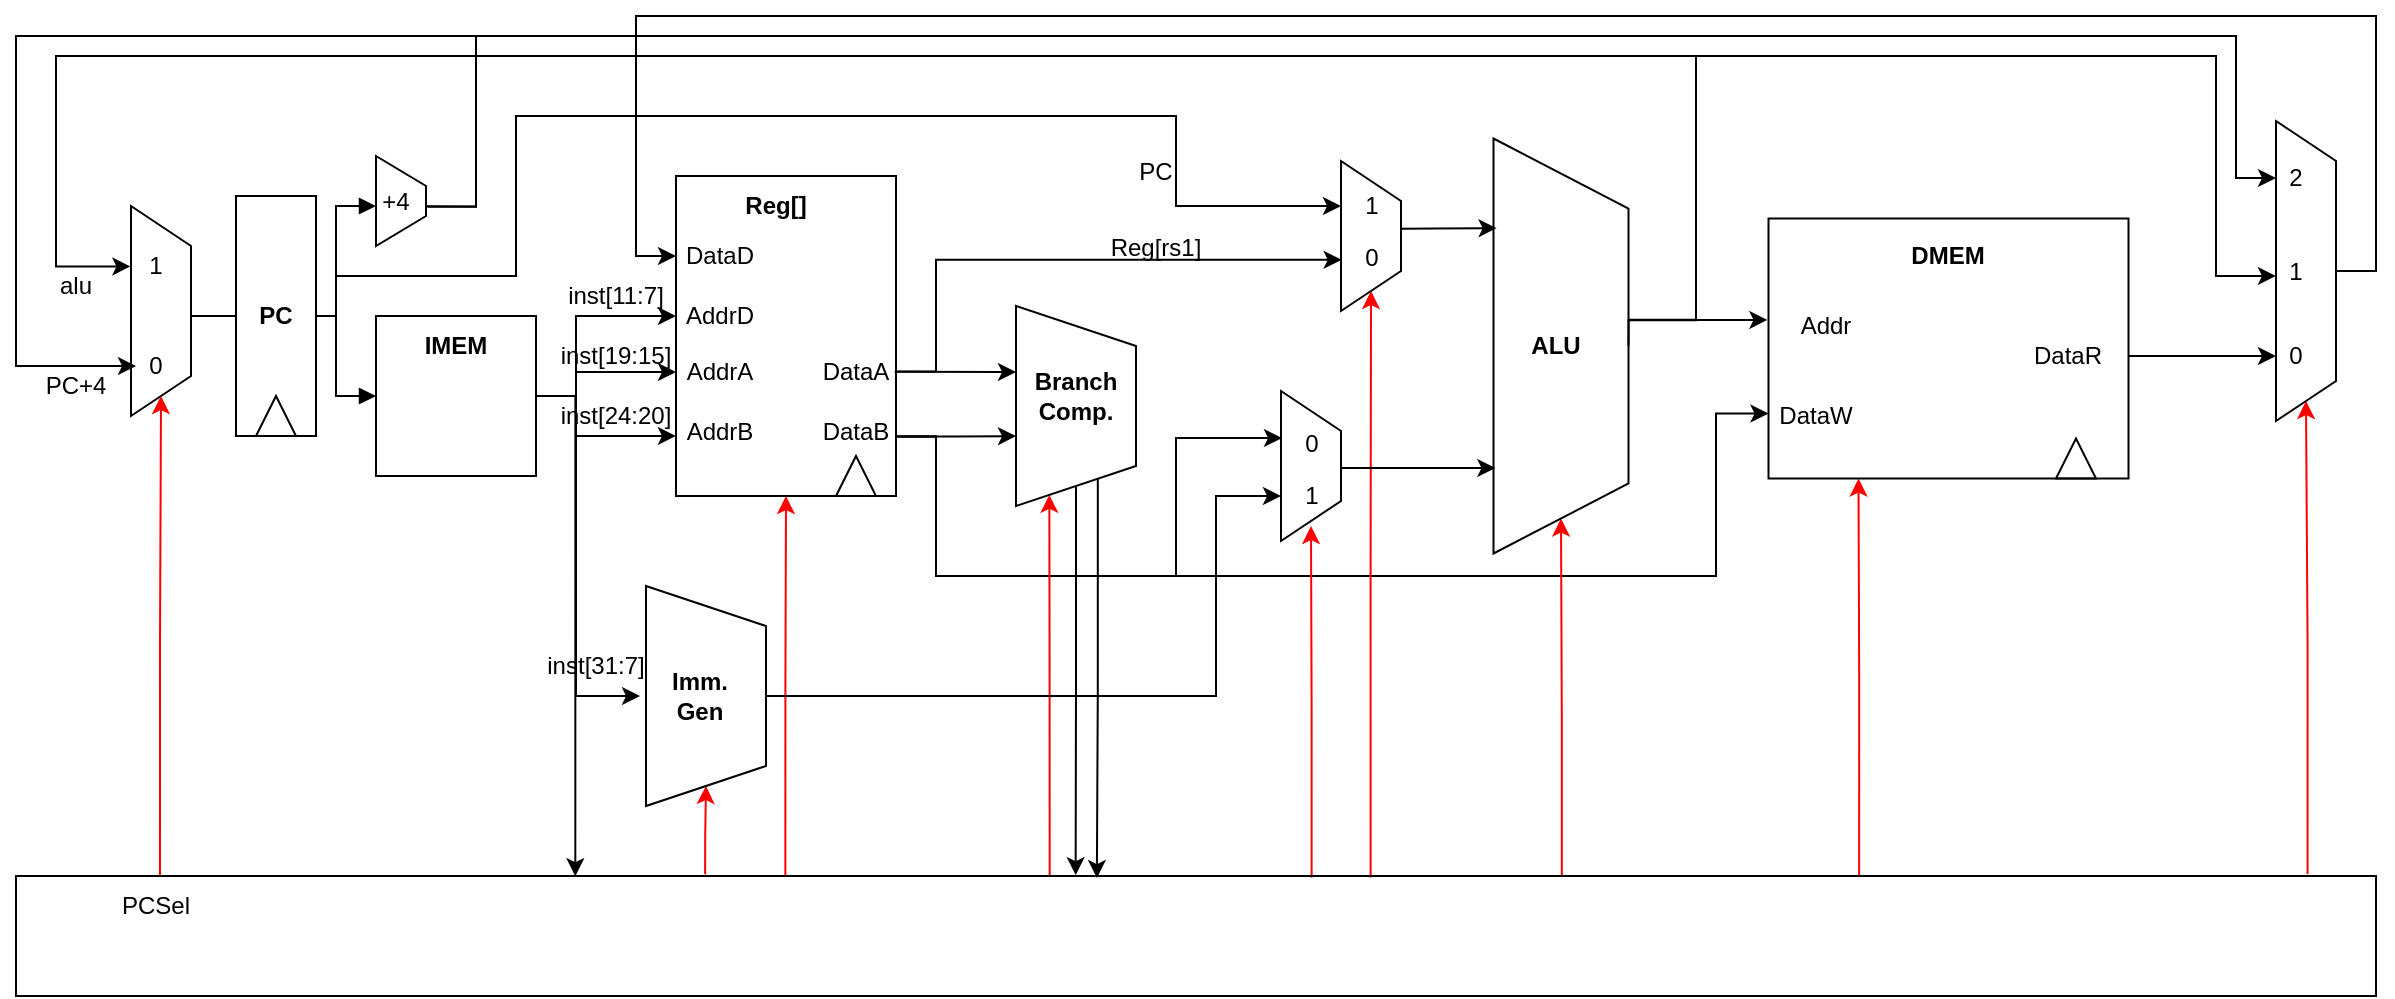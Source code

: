 <mxfile version="16.0.0" type="github">
  <diagram id="irMcVFUV-yW5XqjfqHID" name="Page-1">
    <mxGraphModel dx="394" dy="253" grid="1" gridSize="10" guides="1" tooltips="1" connect="1" arrows="1" fold="1" page="0" pageScale="1" pageWidth="827" pageHeight="1169" math="0" shadow="0">
      <root>
        <mxCell id="0" />
        <mxCell id="1" parent="0" />
        <mxCell id="i2SO23TmeKBEp0NZ_OEs-1" value="" style="shape=trapezoid;perimeter=trapezoidPerimeter;whiteSpace=wrap;html=1;fixedSize=1;rotation=90;" vertex="1" parent="1">
          <mxGeometry x="40" y="412.5" width="105" height="30" as="geometry" />
        </mxCell>
        <mxCell id="i2SO23TmeKBEp0NZ_OEs-2" value="1" style="text;html=1;strokeColor=none;fillColor=none;align=center;verticalAlign=middle;whiteSpace=wrap;rounded=0;" vertex="1" parent="1">
          <mxGeometry x="80" y="390" width="20" height="30" as="geometry" />
        </mxCell>
        <mxCell id="i2SO23TmeKBEp0NZ_OEs-3" value="0" style="text;html=1;strokeColor=none;fillColor=none;align=center;verticalAlign=middle;whiteSpace=wrap;rounded=0;" vertex="1" parent="1">
          <mxGeometry x="80" y="440" width="20" height="30" as="geometry" />
        </mxCell>
        <mxCell id="i2SO23TmeKBEp0NZ_OEs-67" style="edgeStyle=orthogonalEdgeStyle;rounded=0;orthogonalLoop=1;jettySize=auto;html=1;exitX=1;exitY=0.5;exitDx=0;exitDy=0;entryX=0;entryY=0.5;entryDx=0;entryDy=0;" edge="1" parent="1" source="i2SO23TmeKBEp0NZ_OEs-9" target="i2SO23TmeKBEp0NZ_OEs-44">
          <mxGeometry relative="1" as="geometry">
            <mxPoint x="630" y="370" as="targetPoint" />
            <Array as="points">
              <mxPoint x="180" y="430" />
              <mxPoint x="180" y="410" />
              <mxPoint x="270" y="410" />
              <mxPoint x="270" y="330" />
              <mxPoint x="600" y="330" />
              <mxPoint x="600" y="375" />
            </Array>
          </mxGeometry>
        </mxCell>
        <mxCell id="i2SO23TmeKBEp0NZ_OEs-9" value="&lt;div style=&quot;direction: ltr&quot;&gt;&lt;b&gt;PC&lt;/b&gt;&lt;/div&gt;" style="rounded=0;whiteSpace=wrap;html=1;rotation=0;fillColor=none;" vertex="1" parent="1">
          <mxGeometry x="130" y="370" width="40" height="120" as="geometry" />
        </mxCell>
        <mxCell id="i2SO23TmeKBEp0NZ_OEs-14" value="" style="verticalLabelPosition=bottom;verticalAlign=top;html=1;shape=mxgraph.basic.acute_triangle;dx=0.5;fillColor=none;" vertex="1" parent="1">
          <mxGeometry x="140" y="470" width="20" height="20" as="geometry" />
        </mxCell>
        <mxCell id="i2SO23TmeKBEp0NZ_OEs-15" value="" style="shape=trapezoid;perimeter=trapezoidPerimeter;whiteSpace=wrap;html=1;fixedSize=1;fillColor=none;rotation=90;size=15;" vertex="1" parent="1">
          <mxGeometry x="190" y="360" width="45" height="25" as="geometry" />
        </mxCell>
        <mxCell id="i2SO23TmeKBEp0NZ_OEs-80" style="edgeStyle=orthogonalEdgeStyle;rounded=0;orthogonalLoop=1;jettySize=auto;html=1;entryX=0;entryY=0.5;entryDx=0;entryDy=0;exitX=0.559;exitY=-0.014;exitDx=0;exitDy=0;exitPerimeter=0;" edge="1" parent="1" source="i2SO23TmeKBEp0NZ_OEs-15" target="i2SO23TmeKBEp0NZ_OEs-3">
          <mxGeometry relative="1" as="geometry">
            <mxPoint x="30" y="460.0" as="targetPoint" />
            <mxPoint x="230" y="375" as="sourcePoint" />
            <Array as="points">
              <mxPoint x="250" y="375" />
              <mxPoint x="250" y="290" />
              <mxPoint x="20" y="290" />
              <mxPoint x="20" y="455" />
            </Array>
          </mxGeometry>
        </mxCell>
        <mxCell id="i2SO23TmeKBEp0NZ_OEs-81" style="edgeStyle=orthogonalEdgeStyle;rounded=0;orthogonalLoop=1;jettySize=auto;html=1;exitX=0.564;exitY=-0.03;exitDx=0;exitDy=0;exitPerimeter=0;" edge="1" parent="1" source="i2SO23TmeKBEp0NZ_OEs-15" target="i2SO23TmeKBEp0NZ_OEs-52">
          <mxGeometry relative="1" as="geometry">
            <Array as="points">
              <mxPoint x="250" y="375" />
              <mxPoint x="250" y="290" />
              <mxPoint x="1130" y="290" />
              <mxPoint x="1130" y="361" />
            </Array>
          </mxGeometry>
        </mxCell>
        <mxCell id="i2SO23TmeKBEp0NZ_OEs-16" value="+4" style="text;html=1;strokeColor=none;fillColor=none;align=center;verticalAlign=middle;whiteSpace=wrap;rounded=0;" vertex="1" parent="1">
          <mxGeometry x="200" y="357.5" width="20" height="30" as="geometry" />
        </mxCell>
        <mxCell id="i2SO23TmeKBEp0NZ_OEs-59" style="edgeStyle=orthogonalEdgeStyle;rounded=0;orthogonalLoop=1;jettySize=auto;html=1;exitX=1;exitY=0.5;exitDx=0;exitDy=0;" edge="1" parent="1" source="i2SO23TmeKBEp0NZ_OEs-17">
          <mxGeometry relative="1" as="geometry">
            <mxPoint x="350" y="430" as="targetPoint" />
            <Array as="points">
              <mxPoint x="300" y="470" />
              <mxPoint x="300" y="430" />
            </Array>
          </mxGeometry>
        </mxCell>
        <mxCell id="i2SO23TmeKBEp0NZ_OEs-60" style="edgeStyle=orthogonalEdgeStyle;rounded=0;orthogonalLoop=1;jettySize=auto;html=1;exitX=1;exitY=0.5;exitDx=0;exitDy=0;" edge="1" parent="1" source="i2SO23TmeKBEp0NZ_OEs-17">
          <mxGeometry relative="1" as="geometry">
            <mxPoint x="350" y="458" as="targetPoint" />
            <Array as="points">
              <mxPoint x="300" y="470" />
              <mxPoint x="300" y="458" />
            </Array>
          </mxGeometry>
        </mxCell>
        <mxCell id="i2SO23TmeKBEp0NZ_OEs-61" style="edgeStyle=orthogonalEdgeStyle;rounded=0;orthogonalLoop=1;jettySize=auto;html=1;exitX=1;exitY=0.5;exitDx=0;exitDy=0;entryX=0.133;entryY=0.583;entryDx=0;entryDy=0;entryPerimeter=0;" edge="1" parent="1" source="i2SO23TmeKBEp0NZ_OEs-17" target="i2SO23TmeKBEp0NZ_OEs-32">
          <mxGeometry relative="1" as="geometry">
            <Array as="points">
              <mxPoint x="300" y="470" />
              <mxPoint x="300" y="490" />
            </Array>
          </mxGeometry>
        </mxCell>
        <mxCell id="i2SO23TmeKBEp0NZ_OEs-62" style="edgeStyle=orthogonalEdgeStyle;rounded=0;orthogonalLoop=1;jettySize=auto;html=1;exitX=1;exitY=0.5;exitDx=0;exitDy=0;entryX=0.237;entryY=0.002;entryDx=0;entryDy=0;entryPerimeter=0;" edge="1" parent="1" source="i2SO23TmeKBEp0NZ_OEs-17" target="i2SO23TmeKBEp0NZ_OEs-36">
          <mxGeometry relative="1" as="geometry">
            <Array as="points">
              <mxPoint x="300" y="470" />
            </Array>
          </mxGeometry>
        </mxCell>
        <mxCell id="i2SO23TmeKBEp0NZ_OEs-63" style="edgeStyle=orthogonalEdgeStyle;rounded=0;orthogonalLoop=1;jettySize=auto;html=1;exitX=1;exitY=0.5;exitDx=0;exitDy=0;entryX=0;entryY=0.5;entryDx=0;entryDy=0;" edge="1" parent="1" source="i2SO23TmeKBEp0NZ_OEs-17" target="i2SO23TmeKBEp0NZ_OEs-38">
          <mxGeometry relative="1" as="geometry">
            <mxPoint x="340" y="620" as="targetPoint" />
            <Array as="points">
              <mxPoint x="300" y="470" />
              <mxPoint x="300" y="620" />
            </Array>
          </mxGeometry>
        </mxCell>
        <mxCell id="i2SO23TmeKBEp0NZ_OEs-17" value="" style="rounded=0;whiteSpace=wrap;html=1;fillColor=none;" vertex="1" parent="1">
          <mxGeometry x="200" y="430" width="80" height="80" as="geometry" />
        </mxCell>
        <mxCell id="i2SO23TmeKBEp0NZ_OEs-18" value="&lt;b&gt;IMEM&lt;/b&gt;" style="text;html=1;strokeColor=none;fillColor=none;align=center;verticalAlign=middle;whiteSpace=wrap;rounded=0;" vertex="1" parent="1">
          <mxGeometry x="210" y="430" width="60" height="30" as="geometry" />
        </mxCell>
        <mxCell id="i2SO23TmeKBEp0NZ_OEs-20" value="" style="endArrow=none;html=1;rounded=0;entryX=0;entryY=0.5;entryDx=0;entryDy=0;" edge="1" parent="1" target="i2SO23TmeKBEp0NZ_OEs-9">
          <mxGeometry relative="1" as="geometry">
            <mxPoint x="108" y="430" as="sourcePoint" />
            <mxPoint x="260" y="430" as="targetPoint" />
          </mxGeometry>
        </mxCell>
        <mxCell id="i2SO23TmeKBEp0NZ_OEs-22" value="" style="endArrow=block;endFill=1;html=1;edgeStyle=orthogonalEdgeStyle;align=left;verticalAlign=top;rounded=0;" edge="1" parent="1" target="i2SO23TmeKBEp0NZ_OEs-16">
          <mxGeometry x="-1" relative="1" as="geometry">
            <mxPoint x="170" y="430" as="sourcePoint" />
            <mxPoint x="330" y="430" as="targetPoint" />
            <Array as="points">
              <mxPoint x="180" y="430" />
              <mxPoint x="180" y="375" />
            </Array>
          </mxGeometry>
        </mxCell>
        <mxCell id="i2SO23TmeKBEp0NZ_OEs-24" value="" style="endArrow=block;endFill=1;html=1;edgeStyle=orthogonalEdgeStyle;align=left;verticalAlign=top;rounded=0;entryX=0;entryY=0.5;entryDx=0;entryDy=0;" edge="1" parent="1" target="i2SO23TmeKBEp0NZ_OEs-17">
          <mxGeometry x="-1" relative="1" as="geometry">
            <mxPoint x="180" y="429.65" as="sourcePoint" />
            <mxPoint x="180" y="490" as="targetPoint" />
            <Array as="points">
              <mxPoint x="180" y="470" />
            </Array>
          </mxGeometry>
        </mxCell>
        <mxCell id="i2SO23TmeKBEp0NZ_OEs-64" style="edgeStyle=orthogonalEdgeStyle;rounded=0;orthogonalLoop=1;jettySize=auto;html=1;exitX=0.994;exitY=0.612;exitDx=0;exitDy=0;exitPerimeter=0;" edge="1" parent="1" source="i2SO23TmeKBEp0NZ_OEs-26">
          <mxGeometry relative="1" as="geometry">
            <mxPoint x="520" y="458" as="targetPoint" />
            <Array as="points">
              <mxPoint x="520" y="458" />
            </Array>
          </mxGeometry>
        </mxCell>
        <mxCell id="i2SO23TmeKBEp0NZ_OEs-66" style="edgeStyle=orthogonalEdgeStyle;rounded=0;orthogonalLoop=1;jettySize=auto;html=1;exitX=1;exitY=0.611;exitDx=0;exitDy=0;entryX=0.659;entryY=0.989;entryDx=0;entryDy=0;entryPerimeter=0;exitPerimeter=0;" edge="1" parent="1" source="i2SO23TmeKBEp0NZ_OEs-26" target="i2SO23TmeKBEp0NZ_OEs-41">
          <mxGeometry relative="1" as="geometry">
            <Array as="points">
              <mxPoint x="480" y="458" />
              <mxPoint x="480" y="402" />
            </Array>
          </mxGeometry>
        </mxCell>
        <mxCell id="i2SO23TmeKBEp0NZ_OEs-26" value="" style="rounded=0;whiteSpace=wrap;html=1;fillColor=none;" vertex="1" parent="1">
          <mxGeometry x="350" y="360" width="110" height="160" as="geometry" />
        </mxCell>
        <mxCell id="i2SO23TmeKBEp0NZ_OEs-27" value="" style="triangle;whiteSpace=wrap;html=1;fillColor=none;rotation=-90;" vertex="1" parent="1">
          <mxGeometry x="430" y="500" width="20" height="20" as="geometry" />
        </mxCell>
        <mxCell id="i2SO23TmeKBEp0NZ_OEs-28" value="&lt;b&gt;Reg[]&lt;/b&gt;" style="text;html=1;strokeColor=none;fillColor=none;align=center;verticalAlign=middle;whiteSpace=wrap;rounded=0;" vertex="1" parent="1">
          <mxGeometry x="370" y="360" width="60" height="30" as="geometry" />
        </mxCell>
        <mxCell id="i2SO23TmeKBEp0NZ_OEs-29" value="DataD" style="text;html=1;strokeColor=none;fillColor=none;align=center;verticalAlign=middle;whiteSpace=wrap;rounded=0;" vertex="1" parent="1">
          <mxGeometry x="350" y="385" width="44" height="30" as="geometry" />
        </mxCell>
        <mxCell id="i2SO23TmeKBEp0NZ_OEs-30" value="AddrD" style="text;html=1;strokeColor=none;fillColor=none;align=center;verticalAlign=middle;whiteSpace=wrap;rounded=0;" vertex="1" parent="1">
          <mxGeometry x="352" y="415" width="40" height="30" as="geometry" />
        </mxCell>
        <mxCell id="i2SO23TmeKBEp0NZ_OEs-31" value="AddrA" style="text;html=1;strokeColor=none;fillColor=none;align=center;verticalAlign=middle;whiteSpace=wrap;rounded=0;" vertex="1" parent="1">
          <mxGeometry x="342" y="442.5" width="60" height="30" as="geometry" />
        </mxCell>
        <mxCell id="i2SO23TmeKBEp0NZ_OEs-32" value="AddrB" style="text;html=1;strokeColor=none;fillColor=none;align=center;verticalAlign=middle;whiteSpace=wrap;rounded=0;" vertex="1" parent="1">
          <mxGeometry x="342" y="472.5" width="60" height="30" as="geometry" />
        </mxCell>
        <mxCell id="i2SO23TmeKBEp0NZ_OEs-34" value="DataA" style="text;html=1;strokeColor=none;fillColor=none;align=center;verticalAlign=middle;whiteSpace=wrap;rounded=0;" vertex="1" parent="1">
          <mxGeometry x="430" y="442.5" width="20" height="30" as="geometry" />
        </mxCell>
        <mxCell id="i2SO23TmeKBEp0NZ_OEs-65" style="edgeStyle=orthogonalEdgeStyle;rounded=0;orthogonalLoop=1;jettySize=auto;html=1;exitX=1.002;exitY=0.593;exitDx=0;exitDy=0;entryX=0.65;entryY=1;entryDx=0;entryDy=0;entryPerimeter=0;exitPerimeter=0;" edge="1" parent="1" source="i2SO23TmeKBEp0NZ_OEs-35" target="i2SO23TmeKBEp0NZ_OEs-39">
          <mxGeometry relative="1" as="geometry" />
        </mxCell>
        <mxCell id="i2SO23TmeKBEp0NZ_OEs-70" style="edgeStyle=orthogonalEdgeStyle;rounded=0;orthogonalLoop=1;jettySize=auto;html=1;exitX=1.002;exitY=0.593;exitDx=0;exitDy=0;exitPerimeter=0;" edge="1" parent="1" source="i2SO23TmeKBEp0NZ_OEs-35">
          <mxGeometry relative="1" as="geometry">
            <mxPoint x="653" y="491" as="targetPoint" />
            <Array as="points">
              <mxPoint x="480" y="490" />
              <mxPoint x="480" y="560" />
              <mxPoint x="600" y="560" />
              <mxPoint x="600" y="491" />
            </Array>
          </mxGeometry>
        </mxCell>
        <mxCell id="i2SO23TmeKBEp0NZ_OEs-75" style="edgeStyle=orthogonalEdgeStyle;rounded=0;orthogonalLoop=1;jettySize=auto;html=1;exitX=1.003;exitY=0.591;exitDx=0;exitDy=0;entryX=0;entryY=0.75;entryDx=0;entryDy=0;exitPerimeter=0;" edge="1" parent="1" source="i2SO23TmeKBEp0NZ_OEs-35" target="i2SO23TmeKBEp0NZ_OEs-49">
          <mxGeometry relative="1" as="geometry">
            <Array as="points">
              <mxPoint x="480" y="490" />
              <mxPoint x="480" y="560" />
              <mxPoint x="870" y="560" />
              <mxPoint x="870" y="479" />
            </Array>
          </mxGeometry>
        </mxCell>
        <mxCell id="i2SO23TmeKBEp0NZ_OEs-35" value="DataB" style="text;html=1;strokeColor=none;fillColor=none;align=center;verticalAlign=middle;whiteSpace=wrap;rounded=0;" vertex="1" parent="1">
          <mxGeometry x="420" y="472.5" width="40" height="30" as="geometry" />
        </mxCell>
        <mxCell id="i2SO23TmeKBEp0NZ_OEs-84" style="edgeStyle=orthogonalEdgeStyle;rounded=0;orthogonalLoop=1;jettySize=auto;html=1;exitX=0.061;exitY=-0.002;exitDx=0;exitDy=0;entryX=1;entryY=0.5;entryDx=0;entryDy=0;exitPerimeter=0;strokeColor=#FF0000;" edge="1" parent="1" source="i2SO23TmeKBEp0NZ_OEs-36" target="i2SO23TmeKBEp0NZ_OEs-1">
          <mxGeometry relative="1" as="geometry" />
        </mxCell>
        <mxCell id="i2SO23TmeKBEp0NZ_OEs-85" style="edgeStyle=orthogonalEdgeStyle;rounded=0;orthogonalLoop=1;jettySize=auto;html=1;exitX=0.292;exitY=-0.015;exitDx=0;exitDy=0;entryX=1;entryY=0.5;entryDx=0;entryDy=0;strokeColor=#FF0000;exitPerimeter=0;" edge="1" parent="1" source="i2SO23TmeKBEp0NZ_OEs-36" target="i2SO23TmeKBEp0NZ_OEs-37">
          <mxGeometry relative="1" as="geometry" />
        </mxCell>
        <mxCell id="i2SO23TmeKBEp0NZ_OEs-86" style="edgeStyle=orthogonalEdgeStyle;rounded=0;orthogonalLoop=1;jettySize=auto;html=1;exitX=0.326;exitY=0.002;exitDx=0;exitDy=0;strokeColor=#FF0000;exitPerimeter=0;" edge="1" parent="1" source="i2SO23TmeKBEp0NZ_OEs-36" target="i2SO23TmeKBEp0NZ_OEs-26">
          <mxGeometry relative="1" as="geometry" />
        </mxCell>
        <mxCell id="i2SO23TmeKBEp0NZ_OEs-87" style="edgeStyle=orthogonalEdgeStyle;rounded=0;orthogonalLoop=1;jettySize=auto;html=1;exitX=0.438;exitY=-0.002;exitDx=0;exitDy=0;entryX=1;entryY=0.75;entryDx=0;entryDy=0;strokeColor=#FF0000;exitPerimeter=0;" edge="1" parent="1" source="i2SO23TmeKBEp0NZ_OEs-36" target="i2SO23TmeKBEp0NZ_OEs-39">
          <mxGeometry relative="1" as="geometry" />
        </mxCell>
        <mxCell id="i2SO23TmeKBEp0NZ_OEs-88" style="edgeStyle=orthogonalEdgeStyle;rounded=0;orthogonalLoop=1;jettySize=auto;html=1;exitX=0.549;exitY=0.012;exitDx=0;exitDy=0;entryX=0.5;entryY=1;entryDx=0;entryDy=0;strokeColor=#FF0000;exitPerimeter=0;" edge="1" parent="1" source="i2SO23TmeKBEp0NZ_OEs-36" target="i2SO23TmeKBEp0NZ_OEs-47">
          <mxGeometry relative="1" as="geometry" />
        </mxCell>
        <mxCell id="i2SO23TmeKBEp0NZ_OEs-89" style="edgeStyle=orthogonalEdgeStyle;rounded=0;orthogonalLoop=1;jettySize=auto;html=1;exitX=0.574;exitY=0.012;exitDx=0;exitDy=0;entryX=1;entryY=0.5;entryDx=0;entryDy=0;strokeColor=#FF0000;exitPerimeter=0;" edge="1" parent="1" source="i2SO23TmeKBEp0NZ_OEs-36" target="i2SO23TmeKBEp0NZ_OEs-41">
          <mxGeometry relative="1" as="geometry" />
        </mxCell>
        <mxCell id="i2SO23TmeKBEp0NZ_OEs-90" style="edgeStyle=orthogonalEdgeStyle;rounded=0;orthogonalLoop=1;jettySize=auto;html=1;exitX=0.655;exitY=-0.007;exitDx=0;exitDy=0;entryX=1;entryY=0.5;entryDx=0;entryDy=0;strokeColor=#FF0000;exitPerimeter=0;" edge="1" parent="1" source="i2SO23TmeKBEp0NZ_OEs-36" target="i2SO23TmeKBEp0NZ_OEs-43">
          <mxGeometry relative="1" as="geometry" />
        </mxCell>
        <mxCell id="i2SO23TmeKBEp0NZ_OEs-91" style="edgeStyle=orthogonalEdgeStyle;rounded=0;orthogonalLoop=1;jettySize=auto;html=1;exitX=0.781;exitY=-0.007;exitDx=0;exitDy=0;entryX=0.25;entryY=1;entryDx=0;entryDy=0;strokeColor=#FF0000;exitPerimeter=0;" edge="1" parent="1" source="i2SO23TmeKBEp0NZ_OEs-36" target="i2SO23TmeKBEp0NZ_OEs-49">
          <mxGeometry relative="1" as="geometry" />
        </mxCell>
        <mxCell id="i2SO23TmeKBEp0NZ_OEs-92" style="edgeStyle=orthogonalEdgeStyle;rounded=0;orthogonalLoop=1;jettySize=auto;html=1;exitX=0.971;exitY=-0.017;exitDx=0;exitDy=0;entryX=1;entryY=0.5;entryDx=0;entryDy=0;strokeColor=#FF0000;exitPerimeter=0;" edge="1" parent="1" source="i2SO23TmeKBEp0NZ_OEs-36" target="i2SO23TmeKBEp0NZ_OEs-51">
          <mxGeometry relative="1" as="geometry" />
        </mxCell>
        <mxCell id="i2SO23TmeKBEp0NZ_OEs-36" value="" style="rounded=0;whiteSpace=wrap;html=1;fillColor=none;" vertex="1" parent="1">
          <mxGeometry x="20" y="710" width="1180" height="60" as="geometry" />
        </mxCell>
        <mxCell id="i2SO23TmeKBEp0NZ_OEs-71" style="edgeStyle=orthogonalEdgeStyle;rounded=0;orthogonalLoop=1;jettySize=auto;html=1;exitX=0.5;exitY=0;exitDx=0;exitDy=0;entryX=0;entryY=0.5;entryDx=0;entryDy=0;" edge="1" parent="1" source="i2SO23TmeKBEp0NZ_OEs-37" target="i2SO23TmeKBEp0NZ_OEs-47">
          <mxGeometry relative="1" as="geometry">
            <Array as="points">
              <mxPoint x="620" y="620" />
              <mxPoint x="620" y="520" />
            </Array>
          </mxGeometry>
        </mxCell>
        <mxCell id="i2SO23TmeKBEp0NZ_OEs-37" value="" style="shape=trapezoid;perimeter=trapezoidPerimeter;whiteSpace=wrap;html=1;fixedSize=1;fillColor=none;rotation=90;" vertex="1" parent="1">
          <mxGeometry x="310" y="590" width="110" height="60" as="geometry" />
        </mxCell>
        <mxCell id="i2SO23TmeKBEp0NZ_OEs-38" value="&lt;b&gt;Imm.&lt;br&gt;Gen&lt;/b&gt;" style="text;html=1;strokeColor=none;fillColor=none;align=center;verticalAlign=middle;whiteSpace=wrap;rounded=0;" vertex="1" parent="1">
          <mxGeometry x="332" y="605" width="60" height="30" as="geometry" />
        </mxCell>
        <mxCell id="i2SO23TmeKBEp0NZ_OEs-93" style="edgeStyle=orthogonalEdgeStyle;rounded=0;orthogonalLoop=1;jettySize=auto;html=1;exitX=1;exitY=0.5;exitDx=0;exitDy=0;entryX=0.449;entryY=-0.007;entryDx=0;entryDy=0;entryPerimeter=0;strokeColor=#000000;" edge="1" parent="1" source="i2SO23TmeKBEp0NZ_OEs-39" target="i2SO23TmeKBEp0NZ_OEs-36">
          <mxGeometry relative="1" as="geometry" />
        </mxCell>
        <mxCell id="i2SO23TmeKBEp0NZ_OEs-95" style="edgeStyle=orthogonalEdgeStyle;rounded=0;orthogonalLoop=1;jettySize=auto;html=1;exitX=1;exitY=0.25;exitDx=0;exitDy=0;entryX=0.458;entryY=0.017;entryDx=0;entryDy=0;entryPerimeter=0;strokeColor=#000000;" edge="1" parent="1" source="i2SO23TmeKBEp0NZ_OEs-39" target="i2SO23TmeKBEp0NZ_OEs-36">
          <mxGeometry relative="1" as="geometry" />
        </mxCell>
        <mxCell id="i2SO23TmeKBEp0NZ_OEs-39" value="" style="shape=trapezoid;perimeter=trapezoidPerimeter;whiteSpace=wrap;html=1;fixedSize=1;fillColor=none;rotation=90;" vertex="1" parent="1">
          <mxGeometry x="500" y="445" width="100" height="60" as="geometry" />
        </mxCell>
        <mxCell id="i2SO23TmeKBEp0NZ_OEs-40" value="&lt;b&gt;Branch&lt;br&gt;Comp.&lt;/b&gt;" style="text;html=1;strokeColor=none;fillColor=none;align=center;verticalAlign=middle;whiteSpace=wrap;rounded=0;" vertex="1" parent="1">
          <mxGeometry x="520" y="455" width="60" height="30" as="geometry" />
        </mxCell>
        <mxCell id="i2SO23TmeKBEp0NZ_OEs-41" value="" style="shape=trapezoid;perimeter=trapezoidPerimeter;whiteSpace=wrap;html=1;fixedSize=1;fillColor=none;rotation=90;" vertex="1" parent="1">
          <mxGeometry x="660" y="375" width="75" height="30" as="geometry" />
        </mxCell>
        <mxCell id="i2SO23TmeKBEp0NZ_OEs-42" value="" style="shape=trapezoid;perimeter=trapezoidPerimeter;whiteSpace=wrap;html=1;fixedSize=1;fillColor=none;rotation=90;" vertex="1" parent="1">
          <mxGeometry x="630" y="490" width="75" height="30" as="geometry" />
        </mxCell>
        <mxCell id="i2SO23TmeKBEp0NZ_OEs-74" style="edgeStyle=orthogonalEdgeStyle;rounded=0;orthogonalLoop=1;jettySize=auto;html=1;exitX=0.5;exitY=0;exitDx=0;exitDy=0;entryX=-0.003;entryY=0.39;entryDx=0;entryDy=0;entryPerimeter=0;" edge="1" parent="1" source="i2SO23TmeKBEp0NZ_OEs-43" target="i2SO23TmeKBEp0NZ_OEs-49">
          <mxGeometry relative="1" as="geometry">
            <mxPoint x="900" y="432" as="targetPoint" />
            <Array as="points">
              <mxPoint x="826" y="432" />
            </Array>
          </mxGeometry>
        </mxCell>
        <mxCell id="i2SO23TmeKBEp0NZ_OEs-78" style="edgeStyle=orthogonalEdgeStyle;rounded=0;orthogonalLoop=1;jettySize=auto;html=1;exitX=0.437;exitY=0.003;exitDx=0;exitDy=0;entryX=0.333;entryY=0.583;entryDx=0;entryDy=0;entryPerimeter=0;exitPerimeter=0;" edge="1" parent="1" source="i2SO23TmeKBEp0NZ_OEs-43" target="i2SO23TmeKBEp0NZ_OEs-53">
          <mxGeometry relative="1" as="geometry">
            <Array as="points">
              <mxPoint x="860" y="432" />
              <mxPoint x="860" y="300" />
              <mxPoint x="1120" y="300" />
              <mxPoint x="1120" y="410" />
            </Array>
          </mxGeometry>
        </mxCell>
        <mxCell id="i2SO23TmeKBEp0NZ_OEs-43" value="" style="shape=trapezoid;perimeter=trapezoidPerimeter;whiteSpace=wrap;html=1;fixedSize=1;fillColor=none;rotation=90;size=35;" vertex="1" parent="1">
          <mxGeometry x="688.75" y="411.25" width="207.5" height="67.5" as="geometry" />
        </mxCell>
        <mxCell id="i2SO23TmeKBEp0NZ_OEs-44" value="1" style="text;html=1;strokeColor=none;fillColor=none;align=center;verticalAlign=middle;whiteSpace=wrap;rounded=0;" vertex="1" parent="1">
          <mxGeometry x="682.5" y="360" width="30" height="30" as="geometry" />
        </mxCell>
        <mxCell id="i2SO23TmeKBEp0NZ_OEs-72" style="edgeStyle=orthogonalEdgeStyle;rounded=0;orthogonalLoop=1;jettySize=auto;html=1;entryX=0.216;entryY=0.977;entryDx=0;entryDy=0;entryPerimeter=0;exitX=0.451;exitY=-0.014;exitDx=0;exitDy=0;exitPerimeter=0;" edge="1" parent="1" source="i2SO23TmeKBEp0NZ_OEs-41" target="i2SO23TmeKBEp0NZ_OEs-43">
          <mxGeometry relative="1" as="geometry">
            <mxPoint x="720" y="320" as="sourcePoint" />
            <Array as="points">
              <mxPoint x="730" y="386" />
            </Array>
          </mxGeometry>
        </mxCell>
        <mxCell id="i2SO23TmeKBEp0NZ_OEs-45" value="0" style="text;html=1;strokeColor=none;fillColor=none;align=center;verticalAlign=middle;whiteSpace=wrap;rounded=0;" vertex="1" parent="1">
          <mxGeometry x="682.5" y="386.25" width="30" height="30" as="geometry" />
        </mxCell>
        <mxCell id="i2SO23TmeKBEp0NZ_OEs-46" value="0" style="text;html=1;strokeColor=none;fillColor=none;align=center;verticalAlign=middle;whiteSpace=wrap;rounded=0;" vertex="1" parent="1">
          <mxGeometry x="652.5" y="478.75" width="30" height="30" as="geometry" />
        </mxCell>
        <mxCell id="i2SO23TmeKBEp0NZ_OEs-73" style="edgeStyle=orthogonalEdgeStyle;rounded=0;orthogonalLoop=1;jettySize=auto;html=1;exitX=1;exitY=0;exitDx=0;exitDy=0;entryX=0.794;entryY=0.986;entryDx=0;entryDy=0;entryPerimeter=0;" edge="1" parent="1" source="i2SO23TmeKBEp0NZ_OEs-47" target="i2SO23TmeKBEp0NZ_OEs-43">
          <mxGeometry relative="1" as="geometry">
            <Array as="points">
              <mxPoint x="683" y="506" />
            </Array>
          </mxGeometry>
        </mxCell>
        <mxCell id="i2SO23TmeKBEp0NZ_OEs-47" value="1" style="text;html=1;strokeColor=none;fillColor=none;align=center;verticalAlign=middle;whiteSpace=wrap;rounded=0;" vertex="1" parent="1">
          <mxGeometry x="652.5" y="505" width="30" height="30" as="geometry" />
        </mxCell>
        <mxCell id="i2SO23TmeKBEp0NZ_OEs-82" style="edgeStyle=orthogonalEdgeStyle;rounded=0;orthogonalLoop=1;jettySize=auto;html=1;exitX=0.438;exitY=-0.004;exitDx=0;exitDy=0;exitPerimeter=0;entryX=0.288;entryY=1.01;entryDx=0;entryDy=0;entryPerimeter=0;" edge="1" parent="1" source="i2SO23TmeKBEp0NZ_OEs-43" target="i2SO23TmeKBEp0NZ_OEs-1">
          <mxGeometry relative="1" as="geometry">
            <mxPoint x="80" y="400" as="targetPoint" />
            <Array as="points">
              <mxPoint x="860" y="432" />
              <mxPoint x="860" y="300" />
              <mxPoint x="40" y="300" />
              <mxPoint x="40" y="405" />
            </Array>
          </mxGeometry>
        </mxCell>
        <mxCell id="i2SO23TmeKBEp0NZ_OEs-48" value="&lt;b&gt;ALU&lt;/b&gt;" style="text;html=1;strokeColor=none;fillColor=none;align=center;verticalAlign=middle;whiteSpace=wrap;rounded=0;" vertex="1" parent="1">
          <mxGeometry x="760" y="430" width="60" height="30" as="geometry" />
        </mxCell>
        <mxCell id="i2SO23TmeKBEp0NZ_OEs-49" value="" style="rounded=0;whiteSpace=wrap;html=1;fillColor=none;" vertex="1" parent="1">
          <mxGeometry x="896.25" y="381.25" width="180" height="130" as="geometry" />
        </mxCell>
        <mxCell id="i2SO23TmeKBEp0NZ_OEs-50" value="&lt;b&gt;DMEM&lt;/b&gt;" style="text;html=1;strokeColor=none;fillColor=none;align=center;verticalAlign=middle;whiteSpace=wrap;rounded=0;" vertex="1" parent="1">
          <mxGeometry x="956.25" y="385" width="60" height="30" as="geometry" />
        </mxCell>
        <mxCell id="i2SO23TmeKBEp0NZ_OEs-83" style="edgeStyle=orthogonalEdgeStyle;rounded=0;orthogonalLoop=1;jettySize=auto;html=1;exitX=0.5;exitY=0;exitDx=0;exitDy=0;entryX=0;entryY=0.5;entryDx=0;entryDy=0;" edge="1" parent="1" source="i2SO23TmeKBEp0NZ_OEs-51" target="i2SO23TmeKBEp0NZ_OEs-29">
          <mxGeometry relative="1" as="geometry">
            <Array as="points">
              <mxPoint x="1200" y="408" />
              <mxPoint x="1200" y="280" />
              <mxPoint x="330" y="280" />
              <mxPoint x="330" y="400" />
            </Array>
          </mxGeometry>
        </mxCell>
        <mxCell id="i2SO23TmeKBEp0NZ_OEs-51" value="" style="shape=trapezoid;perimeter=trapezoidPerimeter;whiteSpace=wrap;html=1;fixedSize=1;fillColor=none;rotation=90;" vertex="1" parent="1">
          <mxGeometry x="1090" y="392.5" width="150" height="30" as="geometry" />
        </mxCell>
        <mxCell id="i2SO23TmeKBEp0NZ_OEs-52" value="2" style="text;html=1;strokeColor=none;fillColor=none;align=center;verticalAlign=middle;whiteSpace=wrap;rounded=0;" vertex="1" parent="1">
          <mxGeometry x="1150" y="350" width="20" height="22.5" as="geometry" />
        </mxCell>
        <mxCell id="i2SO23TmeKBEp0NZ_OEs-53" value="1" style="text;html=1;strokeColor=none;fillColor=none;align=center;verticalAlign=middle;whiteSpace=wrap;rounded=0;" vertex="1" parent="1">
          <mxGeometry x="1130" y="392.5" width="60" height="30" as="geometry" />
        </mxCell>
        <mxCell id="i2SO23TmeKBEp0NZ_OEs-55" value="0" style="text;html=1;strokeColor=none;fillColor=none;align=center;verticalAlign=middle;whiteSpace=wrap;rounded=0;" vertex="1" parent="1">
          <mxGeometry x="1150" y="435" width="20" height="30" as="geometry" />
        </mxCell>
        <mxCell id="i2SO23TmeKBEp0NZ_OEs-56" value="Addr" style="text;html=1;strokeColor=none;fillColor=none;align=center;verticalAlign=middle;whiteSpace=wrap;rounded=0;" vertex="1" parent="1">
          <mxGeometry x="900" y="420" width="50" height="30" as="geometry" />
        </mxCell>
        <mxCell id="i2SO23TmeKBEp0NZ_OEs-57" value="DataW" style="text;html=1;strokeColor=none;fillColor=none;align=center;verticalAlign=middle;whiteSpace=wrap;rounded=0;" vertex="1" parent="1">
          <mxGeometry x="890" y="465" width="60" height="30" as="geometry" />
        </mxCell>
        <mxCell id="i2SO23TmeKBEp0NZ_OEs-77" style="edgeStyle=orthogonalEdgeStyle;rounded=0;orthogonalLoop=1;jettySize=auto;html=1;exitX=1;exitY=0.5;exitDx=0;exitDy=0;" edge="1" parent="1" source="i2SO23TmeKBEp0NZ_OEs-58" target="i2SO23TmeKBEp0NZ_OEs-55">
          <mxGeometry relative="1" as="geometry" />
        </mxCell>
        <mxCell id="i2SO23TmeKBEp0NZ_OEs-58" value="DataR" style="text;html=1;strokeColor=none;fillColor=none;align=center;verticalAlign=middle;whiteSpace=wrap;rounded=0;" vertex="1" parent="1">
          <mxGeometry x="1016.25" y="435" width="60" height="30" as="geometry" />
        </mxCell>
        <mxCell id="i2SO23TmeKBEp0NZ_OEs-76" value="" style="triangle;whiteSpace=wrap;html=1;fillColor=none;rotation=-90;" vertex="1" parent="1">
          <mxGeometry x="1040" y="491.25" width="20" height="20" as="geometry" />
        </mxCell>
        <mxCell id="i2SO23TmeKBEp0NZ_OEs-96" value="alu" style="text;html=1;strokeColor=none;fillColor=none;align=center;verticalAlign=middle;whiteSpace=wrap;rounded=0;" vertex="1" parent="1">
          <mxGeometry x="20" y="400" width="60" height="30" as="geometry" />
        </mxCell>
        <mxCell id="i2SO23TmeKBEp0NZ_OEs-97" value="PC+4" style="text;html=1;strokeColor=none;fillColor=none;align=center;verticalAlign=middle;whiteSpace=wrap;rounded=0;" vertex="1" parent="1">
          <mxGeometry x="20" y="450" width="60" height="30" as="geometry" />
        </mxCell>
        <mxCell id="i2SO23TmeKBEp0NZ_OEs-98" value="PCSel" style="text;html=1;strokeColor=none;fillColor=none;align=center;verticalAlign=middle;whiteSpace=wrap;rounded=0;" vertex="1" parent="1">
          <mxGeometry x="60" y="710" width="60" height="30" as="geometry" />
        </mxCell>
        <mxCell id="i2SO23TmeKBEp0NZ_OEs-99" value="PC" style="text;html=1;strokeColor=none;fillColor=none;align=center;verticalAlign=middle;whiteSpace=wrap;rounded=0;" vertex="1" parent="1">
          <mxGeometry x="560" y="342.5" width="60" height="30" as="geometry" />
        </mxCell>
        <mxCell id="i2SO23TmeKBEp0NZ_OEs-100" value="Reg[rs1]" style="text;html=1;strokeColor=none;fillColor=none;align=center;verticalAlign=middle;whiteSpace=wrap;rounded=0;" vertex="1" parent="1">
          <mxGeometry x="560" y="381.25" width="60" height="30" as="geometry" />
        </mxCell>
        <mxCell id="i2SO23TmeKBEp0NZ_OEs-101" value="inst[11:7]" style="text;html=1;strokeColor=none;fillColor=none;align=center;verticalAlign=middle;whiteSpace=wrap;rounded=0;" vertex="1" parent="1">
          <mxGeometry x="290" y="405" width="60" height="30" as="geometry" />
        </mxCell>
        <mxCell id="i2SO23TmeKBEp0NZ_OEs-103" value="inst[19:15]" style="text;html=1;strokeColor=none;fillColor=none;align=center;verticalAlign=middle;whiteSpace=wrap;rounded=0;" vertex="1" parent="1">
          <mxGeometry x="290" y="435" width="60" height="30" as="geometry" />
        </mxCell>
        <mxCell id="i2SO23TmeKBEp0NZ_OEs-104" value="inst[24:20]" style="text;html=1;strokeColor=none;fillColor=none;align=center;verticalAlign=middle;whiteSpace=wrap;rounded=0;" vertex="1" parent="1">
          <mxGeometry x="290" y="465" width="60" height="30" as="geometry" />
        </mxCell>
        <mxCell id="i2SO23TmeKBEp0NZ_OEs-105" value="inst[31:7]" style="text;html=1;strokeColor=none;fillColor=none;align=center;verticalAlign=middle;whiteSpace=wrap;rounded=0;" vertex="1" parent="1">
          <mxGeometry x="280" y="590" width="60" height="30" as="geometry" />
        </mxCell>
      </root>
    </mxGraphModel>
  </diagram>
</mxfile>
